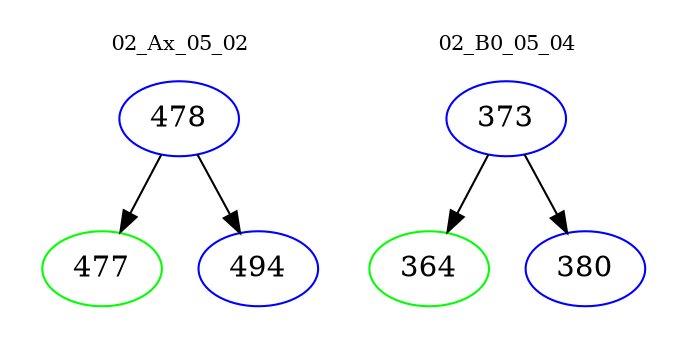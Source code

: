 digraph{
subgraph cluster_0 {
color = white
label = "02_Ax_05_02";
fontsize=10;
T0_478 [label="478", color="blue"]
T0_478 -> T0_477 [color="black"]
T0_477 [label="477", color="green"]
T0_478 -> T0_494 [color="black"]
T0_494 [label="494", color="blue"]
}
subgraph cluster_1 {
color = white
label = "02_B0_05_04";
fontsize=10;
T1_373 [label="373", color="blue"]
T1_373 -> T1_364 [color="black"]
T1_364 [label="364", color="green"]
T1_373 -> T1_380 [color="black"]
T1_380 [label="380", color="blue"]
}
}
